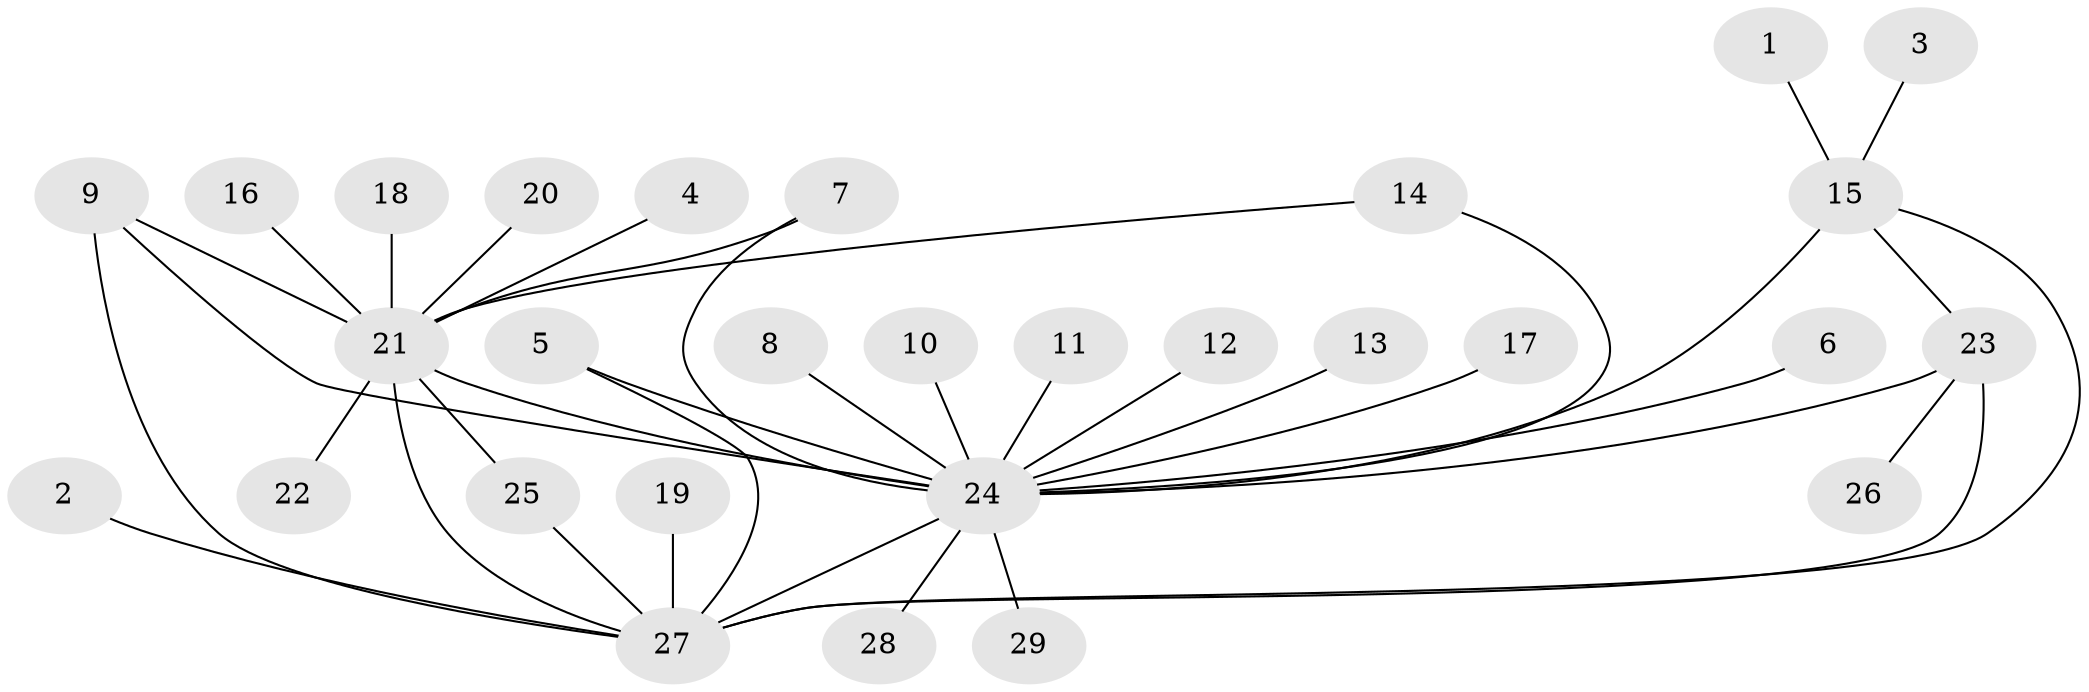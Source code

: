 // original degree distribution, {21: 0.017543859649122806, 7: 0.017543859649122806, 6: 0.03508771929824561, 2: 0.17543859649122806, 1: 0.5263157894736842, 9: 0.017543859649122806, 4: 0.07017543859649122, 10: 0.017543859649122806, 3: 0.10526315789473684, 5: 0.017543859649122806}
// Generated by graph-tools (version 1.1) at 2025/49/03/09/25 03:49:46]
// undirected, 29 vertices, 38 edges
graph export_dot {
graph [start="1"]
  node [color=gray90,style=filled];
  1;
  2;
  3;
  4;
  5;
  6;
  7;
  8;
  9;
  10;
  11;
  12;
  13;
  14;
  15;
  16;
  17;
  18;
  19;
  20;
  21;
  22;
  23;
  24;
  25;
  26;
  27;
  28;
  29;
  1 -- 15 [weight=1.0];
  2 -- 27 [weight=1.0];
  3 -- 15 [weight=1.0];
  4 -- 21 [weight=1.0];
  5 -- 24 [weight=1.0];
  5 -- 27 [weight=1.0];
  6 -- 24 [weight=1.0];
  7 -- 21 [weight=1.0];
  7 -- 24 [weight=2.0];
  8 -- 24 [weight=1.0];
  9 -- 21 [weight=1.0];
  9 -- 24 [weight=2.0];
  9 -- 27 [weight=1.0];
  10 -- 24 [weight=1.0];
  11 -- 24 [weight=1.0];
  12 -- 24 [weight=1.0];
  13 -- 24 [weight=1.0];
  14 -- 21 [weight=1.0];
  14 -- 24 [weight=1.0];
  15 -- 23 [weight=1.0];
  15 -- 24 [weight=2.0];
  15 -- 27 [weight=1.0];
  16 -- 21 [weight=1.0];
  17 -- 24 [weight=2.0];
  18 -- 21 [weight=1.0];
  19 -- 27 [weight=1.0];
  20 -- 21 [weight=1.0];
  21 -- 22 [weight=1.0];
  21 -- 24 [weight=2.0];
  21 -- 25 [weight=1.0];
  21 -- 27 [weight=1.0];
  23 -- 24 [weight=1.0];
  23 -- 26 [weight=1.0];
  23 -- 27 [weight=1.0];
  24 -- 27 [weight=1.0];
  24 -- 28 [weight=1.0];
  24 -- 29 [weight=1.0];
  25 -- 27 [weight=1.0];
}
